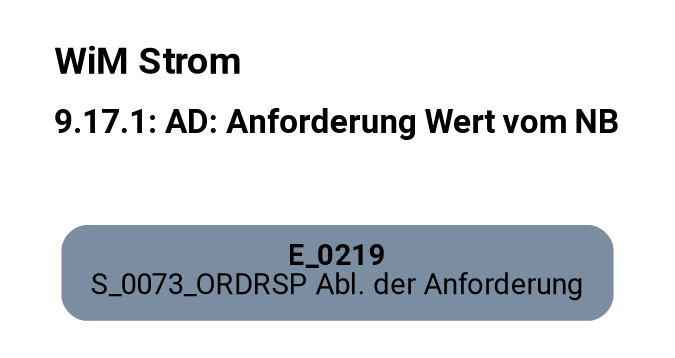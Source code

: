 digraph D {
    labelloc="t";
    label=<<B><FONT POINT-SIZE="18">WiM Strom</FONT></B><BR align="left"/><BR/><B><FONT POINT-SIZE="16">9.17.1: AD: Anforderung Wert vom NB</FONT></B><BR align="left"/><BR/><BR/><BR/>>;
    ratio="compress";
    concentrate=true;
    pack=true;
    rankdir=TB;
    packmode="array";
    size="20,20";
    fontsize=12;
    pad=0.25;
    "Empty" [margin="0.2,0.12", shape=box, style="filled,rounded", penwidth=0.0, fillcolor="#7a8da1", label=<<B>E_0219</B><BR align="center"/><FONT>S_0073_ORDRSP Abl. der Anforderung</FONT><BR align="center"/>>, fontname="Roboto, sans-serif"];


    bgcolor="transparent";
fontname="Roboto, sans-serif";
}
